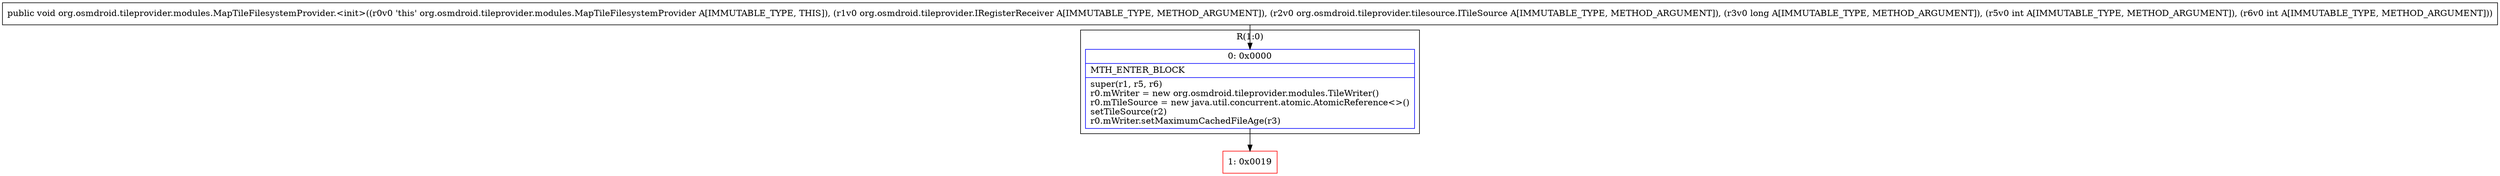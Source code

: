 digraph "CFG fororg.osmdroid.tileprovider.modules.MapTileFilesystemProvider.\<init\>(Lorg\/osmdroid\/tileprovider\/IRegisterReceiver;Lorg\/osmdroid\/tileprovider\/tilesource\/ITileSource;JII)V" {
subgraph cluster_Region_1630438037 {
label = "R(1:0)";
node [shape=record,color=blue];
Node_0 [shape=record,label="{0\:\ 0x0000|MTH_ENTER_BLOCK\l|super(r1, r5, r6)\lr0.mWriter = new org.osmdroid.tileprovider.modules.TileWriter()\lr0.mTileSource = new java.util.concurrent.atomic.AtomicReference\<\>()\lsetTileSource(r2)\lr0.mWriter.setMaximumCachedFileAge(r3)\l}"];
}
Node_1 [shape=record,color=red,label="{1\:\ 0x0019}"];
MethodNode[shape=record,label="{public void org.osmdroid.tileprovider.modules.MapTileFilesystemProvider.\<init\>((r0v0 'this' org.osmdroid.tileprovider.modules.MapTileFilesystemProvider A[IMMUTABLE_TYPE, THIS]), (r1v0 org.osmdroid.tileprovider.IRegisterReceiver A[IMMUTABLE_TYPE, METHOD_ARGUMENT]), (r2v0 org.osmdroid.tileprovider.tilesource.ITileSource A[IMMUTABLE_TYPE, METHOD_ARGUMENT]), (r3v0 long A[IMMUTABLE_TYPE, METHOD_ARGUMENT]), (r5v0 int A[IMMUTABLE_TYPE, METHOD_ARGUMENT]), (r6v0 int A[IMMUTABLE_TYPE, METHOD_ARGUMENT])) }"];
MethodNode -> Node_0;
Node_0 -> Node_1;
}

